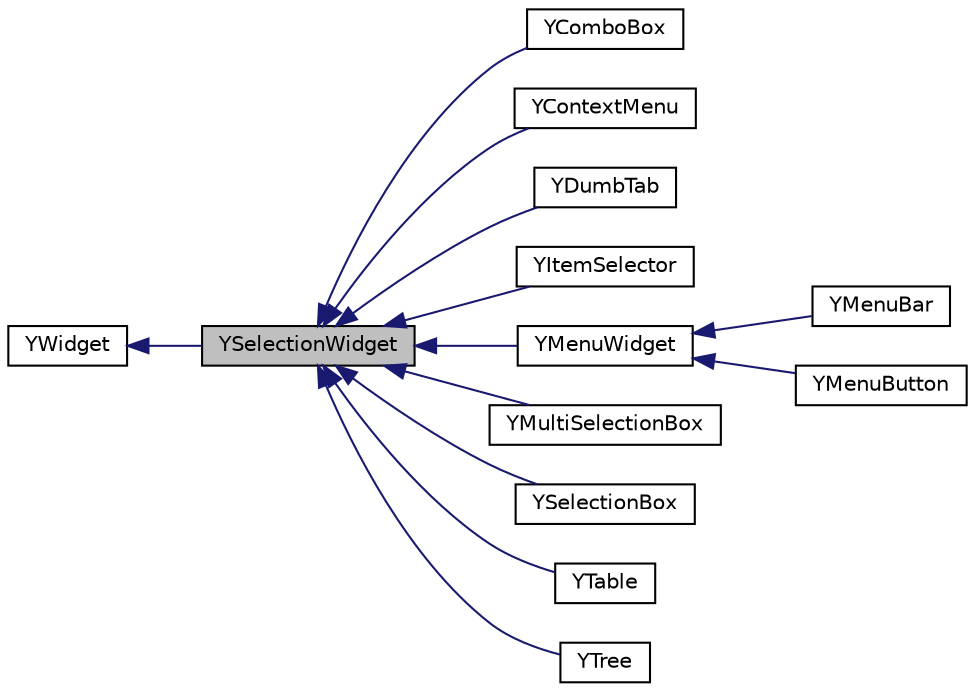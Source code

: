 digraph "YSelectionWidget"
{
 // LATEX_PDF_SIZE
  edge [fontname="Helvetica",fontsize="10",labelfontname="Helvetica",labelfontsize="10"];
  node [fontname="Helvetica",fontsize="10",shape=record];
  rankdir="LR";
  Node1 [label="YSelectionWidget",height=0.2,width=0.4,color="black", fillcolor="grey75", style="filled", fontcolor="black",tooltip=" "];
  Node2 -> Node1 [dir="back",color="midnightblue",fontsize="10",style="solid",fontname="Helvetica"];
  Node2 [label="YWidget",height=0.2,width=0.4,color="black", fillcolor="white", style="filled",URL="$classYWidget.html",tooltip=" "];
  Node1 -> Node3 [dir="back",color="midnightblue",fontsize="10",style="solid",fontname="Helvetica"];
  Node3 [label="YComboBox",height=0.2,width=0.4,color="black", fillcolor="white", style="filled",URL="$classYComboBox.html",tooltip=" "];
  Node1 -> Node4 [dir="back",color="midnightblue",fontsize="10",style="solid",fontname="Helvetica"];
  Node4 [label="YContextMenu",height=0.2,width=0.4,color="black", fillcolor="white", style="filled",URL="$classYContextMenu.html",tooltip=" "];
  Node1 -> Node5 [dir="back",color="midnightblue",fontsize="10",style="solid",fontname="Helvetica"];
  Node5 [label="YDumbTab",height=0.2,width=0.4,color="black", fillcolor="white", style="filled",URL="$classYDumbTab.html",tooltip=" "];
  Node1 -> Node6 [dir="back",color="midnightblue",fontsize="10",style="solid",fontname="Helvetica"];
  Node6 [label="YItemSelector",height=0.2,width=0.4,color="black", fillcolor="white", style="filled",URL="$classYItemSelector.html",tooltip=" "];
  Node1 -> Node7 [dir="back",color="midnightblue",fontsize="10",style="solid",fontname="Helvetica"];
  Node7 [label="YMenuWidget",height=0.2,width=0.4,color="black", fillcolor="white", style="filled",URL="$classYMenuWidget.html",tooltip=" "];
  Node7 -> Node8 [dir="back",color="midnightblue",fontsize="10",style="solid",fontname="Helvetica"];
  Node8 [label="YMenuBar",height=0.2,width=0.4,color="black", fillcolor="white", style="filled",URL="$classYMenuBar.html",tooltip=" "];
  Node7 -> Node9 [dir="back",color="midnightblue",fontsize="10",style="solid",fontname="Helvetica"];
  Node9 [label="YMenuButton",height=0.2,width=0.4,color="black", fillcolor="white", style="filled",URL="$classYMenuButton.html",tooltip=" "];
  Node1 -> Node10 [dir="back",color="midnightblue",fontsize="10",style="solid",fontname="Helvetica"];
  Node10 [label="YMultiSelectionBox",height=0.2,width=0.4,color="black", fillcolor="white", style="filled",URL="$classYMultiSelectionBox.html",tooltip=" "];
  Node1 -> Node11 [dir="back",color="midnightblue",fontsize="10",style="solid",fontname="Helvetica"];
  Node11 [label="YSelectionBox",height=0.2,width=0.4,color="black", fillcolor="white", style="filled",URL="$classYSelectionBox.html",tooltip=" "];
  Node1 -> Node12 [dir="back",color="midnightblue",fontsize="10",style="solid",fontname="Helvetica"];
  Node12 [label="YTable",height=0.2,width=0.4,color="black", fillcolor="white", style="filled",URL="$classYTable.html",tooltip=" "];
  Node1 -> Node13 [dir="back",color="midnightblue",fontsize="10",style="solid",fontname="Helvetica"];
  Node13 [label="YTree",height=0.2,width=0.4,color="black", fillcolor="white", style="filled",URL="$classYTree.html",tooltip=" "];
}
